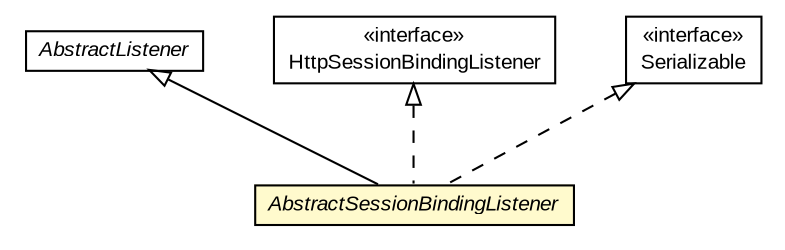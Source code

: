 #!/usr/local/bin/dot
#
# Class diagram 
# Generated by UMLGraph version R5_6-24-gf6e263 (http://www.umlgraph.org/)
#

digraph G {
	edge [fontname="arial",fontsize=10,labelfontname="arial",labelfontsize=10];
	node [fontname="arial",fontsize=10,shape=plaintext];
	nodesep=0.25;
	ranksep=0.5;
	// org.gservlet.AbstractSessionBindingListener
	c667 [label=<<table title="org.gservlet.AbstractSessionBindingListener" border="0" cellborder="1" cellspacing="0" cellpadding="2" port="p" bgcolor="lemonChiffon" href="./AbstractSessionBindingListener.html">
		<tr><td><table border="0" cellspacing="0" cellpadding="1">
<tr><td align="center" balign="center"><font face="arial italic"> AbstractSessionBindingListener </font></td></tr>
		</table></td></tr>
		</table>>, URL="./AbstractSessionBindingListener.html", fontname="arial", fontcolor="black", fontsize=10.0];
	// org.gservlet.AbstractListener
	c673 [label=<<table title="org.gservlet.AbstractListener" border="0" cellborder="1" cellspacing="0" cellpadding="2" port="p" href="./AbstractListener.html">
		<tr><td><table border="0" cellspacing="0" cellpadding="1">
<tr><td align="center" balign="center"><font face="arial italic"> AbstractListener </font></td></tr>
		</table></td></tr>
		</table>>, URL="./AbstractListener.html", fontname="arial", fontcolor="black", fontsize=10.0];
	//org.gservlet.AbstractSessionBindingListener extends org.gservlet.AbstractListener
	c673:p -> c667:p [dir=back,arrowtail=empty];
	//org.gservlet.AbstractSessionBindingListener implements javax.servlet.http.HttpSessionBindingListener
	c690:p -> c667:p [dir=back,arrowtail=empty,style=dashed];
	//org.gservlet.AbstractSessionBindingListener implements java.io.Serializable
	c691:p -> c667:p [dir=back,arrowtail=empty,style=dashed];
	// java.io.Serializable
	c691 [label=<<table title="java.io.Serializable" border="0" cellborder="1" cellspacing="0" cellpadding="2" port="p" href="https://docs.oracle.com/javase/7/docs/api/java/io/Serializable.html">
		<tr><td><table border="0" cellspacing="0" cellpadding="1">
<tr><td align="center" balign="center"> &#171;interface&#187; </td></tr>
<tr><td align="center" balign="center"> Serializable </td></tr>
		</table></td></tr>
		</table>>, URL="https://docs.oracle.com/javase/7/docs/api/java/io/Serializable.html", fontname="arial", fontcolor="black", fontsize=10.0];
	// javax.servlet.http.HttpSessionBindingListener
	c690 [label=<<table title="javax.servlet.http.HttpSessionBindingListener" border="0" cellborder="1" cellspacing="0" cellpadding="2" port="p" href="https://docs.oracle.com/javaee/7/api/javax/servlet/http/HttpSessionBindingListener.html">
		<tr><td><table border="0" cellspacing="0" cellpadding="1">
<tr><td align="center" balign="center"> &#171;interface&#187; </td></tr>
<tr><td align="center" balign="center"> HttpSessionBindingListener </td></tr>
		</table></td></tr>
		</table>>, URL="https://docs.oracle.com/javaee/7/api/javax/servlet/http/HttpSessionBindingListener.html", fontname="arial", fontcolor="black", fontsize=10.0];
}

